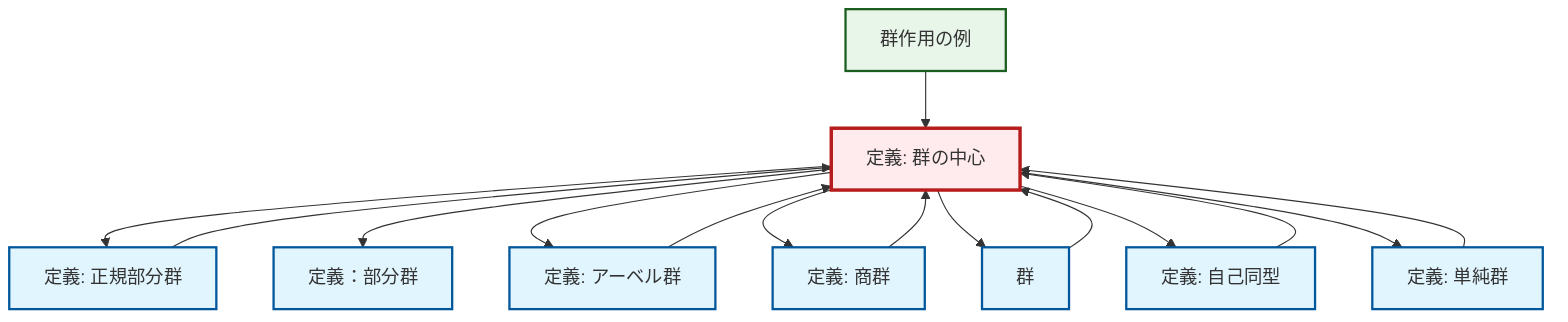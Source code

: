 graph TD
    classDef definition fill:#e1f5fe,stroke:#01579b,stroke-width:2px
    classDef theorem fill:#f3e5f5,stroke:#4a148c,stroke-width:2px
    classDef axiom fill:#fff3e0,stroke:#e65100,stroke-width:2px
    classDef example fill:#e8f5e9,stroke:#1b5e20,stroke-width:2px
    classDef current fill:#ffebee,stroke:#b71c1c,stroke-width:3px
    ex-group-action-examples["群作用の例"]:::example
    def-automorphism["定義: 自己同型"]:::definition
    def-quotient-group["定義: 商群"]:::definition
    def-subgroup["定義：部分群"]:::definition
    def-center-of-group["定義: 群の中心"]:::definition
    def-group["群"]:::definition
    def-normal-subgroup["定義: 正規部分群"]:::definition
    def-simple-group["定義: 単純群"]:::definition
    def-abelian-group["定義: アーベル群"]:::definition
    ex-group-action-examples --> def-center-of-group
    def-simple-group --> def-center-of-group
    def-group --> def-center-of-group
    def-center-of-group --> def-normal-subgroup
    def-quotient-group --> def-center-of-group
    def-center-of-group --> def-subgroup
    def-center-of-group --> def-abelian-group
    def-center-of-group --> def-quotient-group
    def-center-of-group --> def-group
    def-abelian-group --> def-center-of-group
    def-center-of-group --> def-automorphism
    def-normal-subgroup --> def-center-of-group
    def-center-of-group --> def-simple-group
    def-automorphism --> def-center-of-group
    class def-center-of-group current